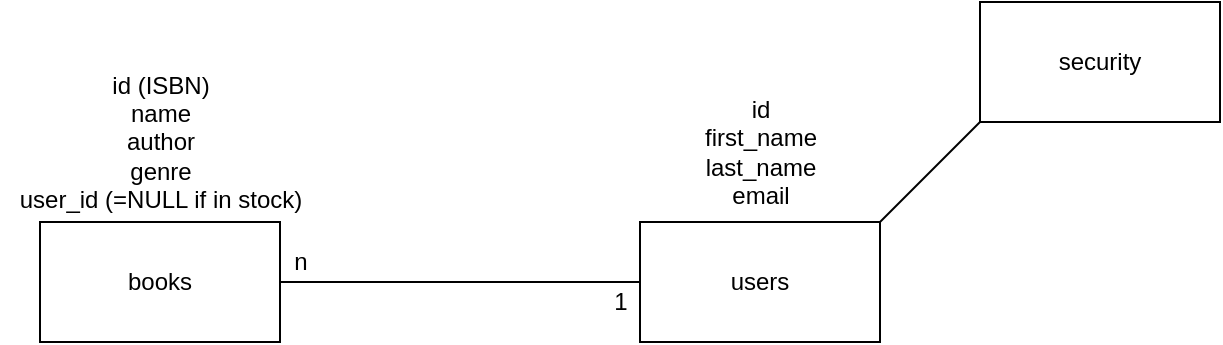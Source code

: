 <mxfile version="20.0.3" type="device"><diagram id="EeqvaCztcttrT5zgHiQB" name="Page-1"><mxGraphModel dx="1422" dy="794" grid="1" gridSize="10" guides="1" tooltips="1" connect="1" arrows="1" fold="1" page="1" pageScale="1" pageWidth="827" pageHeight="1169" math="0" shadow="0"><root><mxCell id="0"/><mxCell id="1" parent="0"/><mxCell id="MZBO-pGDEN6DyPkc9XpX-1" value="books" style="rounded=0;whiteSpace=wrap;html=1;" vertex="1" parent="1"><mxGeometry x="230" y="330" width="120" height="60" as="geometry"/></mxCell><mxCell id="MZBO-pGDEN6DyPkc9XpX-2" value="users" style="rounded=0;whiteSpace=wrap;html=1;" vertex="1" parent="1"><mxGeometry x="530" y="330" width="120" height="60" as="geometry"/></mxCell><mxCell id="MZBO-pGDEN6DyPkc9XpX-3" value="id (ISBN)&lt;br&gt;name&lt;br&gt;author&lt;br&gt;genre&lt;br&gt;user_id (=NULL if in stock)" style="text;html=1;align=center;verticalAlign=middle;resizable=0;points=[];autosize=1;strokeColor=none;fillColor=none;" vertex="1" parent="1"><mxGeometry x="210" y="245" width="160" height="90" as="geometry"/></mxCell><mxCell id="MZBO-pGDEN6DyPkc9XpX-4" value="" style="endArrow=none;html=1;rounded=0;exitX=1;exitY=0.5;exitDx=0;exitDy=0;entryX=0;entryY=0.5;entryDx=0;entryDy=0;" edge="1" parent="1" source="MZBO-pGDEN6DyPkc9XpX-1" target="MZBO-pGDEN6DyPkc9XpX-2"><mxGeometry width="50" height="50" relative="1" as="geometry"><mxPoint x="390" y="410" as="sourcePoint"/><mxPoint x="440" y="360" as="targetPoint"/></mxGeometry></mxCell><mxCell id="MZBO-pGDEN6DyPkc9XpX-5" value="n" style="text;html=1;align=center;verticalAlign=middle;resizable=0;points=[];autosize=1;strokeColor=none;fillColor=none;" vertex="1" parent="1"><mxGeometry x="345" y="335" width="30" height="30" as="geometry"/></mxCell><mxCell id="MZBO-pGDEN6DyPkc9XpX-6" value="1" style="text;html=1;align=center;verticalAlign=middle;resizable=0;points=[];autosize=1;strokeColor=none;fillColor=none;" vertex="1" parent="1"><mxGeometry x="505" y="355" width="30" height="30" as="geometry"/></mxCell><mxCell id="MZBO-pGDEN6DyPkc9XpX-7" value="id&lt;br&gt;first_name&lt;br&gt;last_name&lt;br&gt;email" style="text;html=1;align=center;verticalAlign=middle;resizable=0;points=[];autosize=1;strokeColor=none;fillColor=none;" vertex="1" parent="1"><mxGeometry x="550" y="260" width="80" height="70" as="geometry"/></mxCell><mxCell id="MZBO-pGDEN6DyPkc9XpX-8" value="" style="endArrow=none;html=1;rounded=0;entryX=1;entryY=0;entryDx=0;entryDy=0;" edge="1" parent="1" target="MZBO-pGDEN6DyPkc9XpX-2"><mxGeometry width="50" height="50" relative="1" as="geometry"><mxPoint x="700" y="280" as="sourcePoint"/><mxPoint x="440" y="330" as="targetPoint"/></mxGeometry></mxCell><mxCell id="MZBO-pGDEN6DyPkc9XpX-9" value="security" style="rounded=0;whiteSpace=wrap;html=1;" vertex="1" parent="1"><mxGeometry x="700" y="220" width="120" height="60" as="geometry"/></mxCell></root></mxGraphModel></diagram></mxfile>